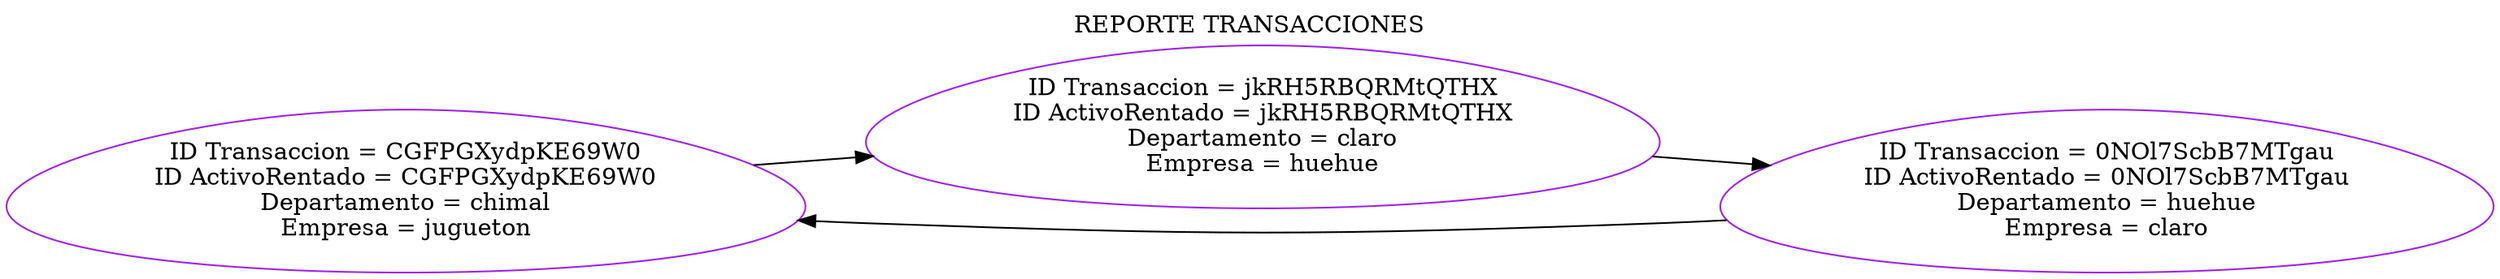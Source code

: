 digraph G{
rankdir = LR;
node [shape = egg, color = purple];
labelloc = "t;"label = "REPORTE TRANSACCIONES";
x00C5BFC8[dir=both label = "ID Transaccion = CGFPGXydpKE69W0\nID ActivoRentado = CGFPGXydpKE69W0\nDepartamento = chimal\nEmpresa = jugueton"]
x00C5BFC8-> x00C5BBA0
x00C5BBA0[dir=both label = "ID Transaccion = jkRH5RBQRMtQTHX\nID ActivoRentado = jkRH5RBQRMtQTHX\nDepartamento = claro\nEmpresa = huehue"]
x00C5BBA0-> x00C59010
x00C59010[dir=both label = "ID Transaccion = 0NOl7ScbB7MTgau\nID ActivoRentado = 0NOl7ScbB7MTgau\nDepartamento = huehue\nEmpresa = claro"]
x00C59010-> x00C5BFC8
}
